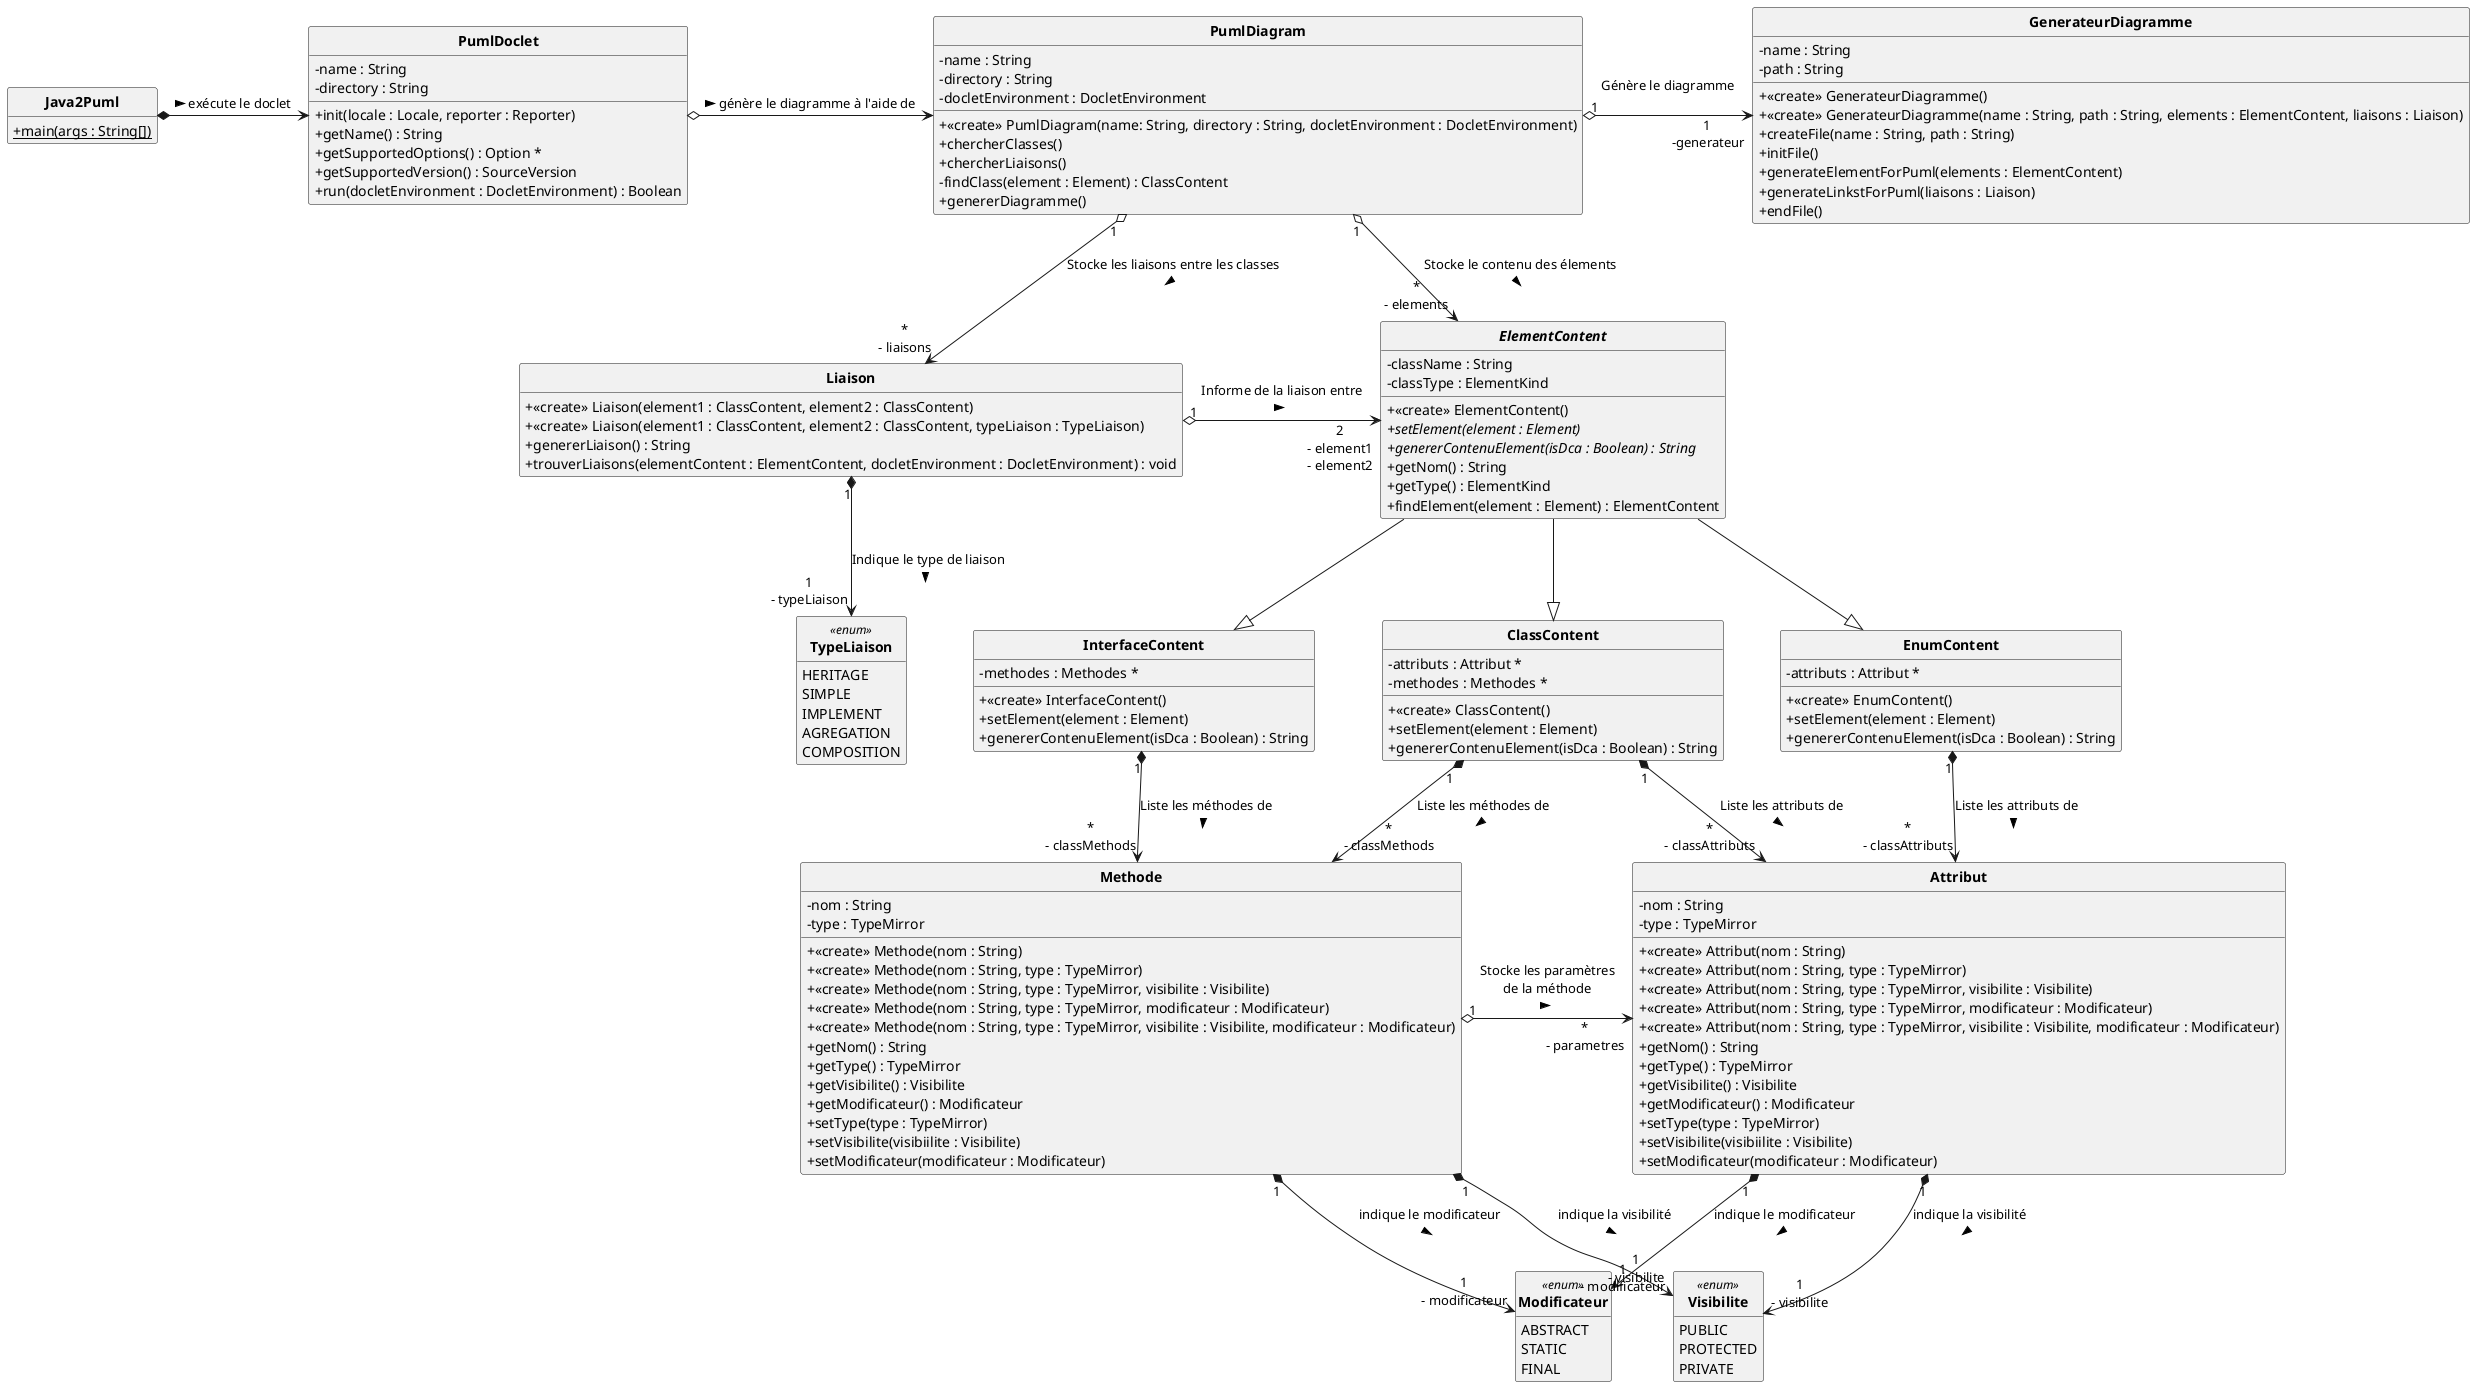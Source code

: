 @startuml
'https://plantuml.com/class-diagram

skinparam style strictuml
skinparam classAttributeIconSize 0
skinparam classFontStyle Bold

hide empty members

class Java2Puml{
    + main(args : String[]) {static}
}
class PumlDoclet{
    - name : String
    - directory : String
    + init(locale : Locale, reporter : Reporter)
    + getName() : String
    + getSupportedOptions() : Option *
    + getSupportedVersion() : SourceVersion
    + run(docletEnvironment : DocletEnvironment) : Boolean
}
class PumlDiagram{
    - name : String
    - directory : String
    - docletEnvironment : DocletEnvironment
    + <<create>> PumlDiagram(name: String, directory : String, docletEnvironment : DocletEnvironment)
    + chercherClasses()
    + chercherLiaisons()
    - findClass(element : Element) : ClassContent
    + genererDiagramme()
}
abstract class ElementContent{
    - className : String
    - classType : ElementKind
    + <<create>> ElementContent()
    + setElement(element : Element) {abstract}
    + genererContenuElement(isDca : Boolean) : String {abstract}
    + getNom() : String
    + getType() : ElementKind
    + findElement(element : Element) : ElementContent
}
class EnumContent{
    - attributs : Attribut *
    + <<create>> EnumContent()
    + setElement(element : Element)
    + genererContenuElement(isDca : Boolean) : String
}
class ClassContent{
    - attributs : Attribut *
    - methodes : Methodes *
    + <<create>> ClassContent()
    + setElement(element : Element)
    + genererContenuElement(isDca : Boolean) : String
}
class InterfaceContent{
    - methodes : Methodes *
    + <<create>> InterfaceContent()
    + setElement(element : Element)
    + genererContenuElement(isDca : Boolean) : String
}
class Attribut{
    - nom : String
    - type : TypeMirror
    + <<create>> Attribut(nom : String)
    + <<create>> Attribut(nom : String, type : TypeMirror)
    + <<create>> Attribut(nom : String, type : TypeMirror, visibilite : Visibilite)
    + <<create>> Attribut(nom : String, type : TypeMirror, modificateur : Modificateur)
    + <<create>> Attribut(nom : String, type : TypeMirror, visibilite : Visibilite, modificateur : Modificateur)
    + getNom() : String
    + getType() : TypeMirror
    + getVisibilite() : Visibilite
    + getModificateur() : Modificateur
    + setType(type : TypeMirror)
    + setVisibilite(visibiilite : Visibilite)
    + setModificateur(modificateur : Modificateur)
}
class Methode{
    - nom : String
        - type : TypeMirror
        + <<create>> Methode(nom : String)
        + <<create>> Methode(nom : String, type : TypeMirror)
        + <<create>> Methode(nom : String, type : TypeMirror, visibilite : Visibilite)
        + <<create>> Methode(nom : String, type : TypeMirror, modificateur : Modificateur)
        + <<create>> Methode(nom : String, type : TypeMirror, visibilite : Visibilite, modificateur : Modificateur)
        + getNom() : String
        + getType() : TypeMirror
        + getVisibilite() : Visibilite
        + getModificateur() : Modificateur
        + setType(type : TypeMirror)
        + setVisibilite(visibiilite : Visibilite)
        + setModificateur(modificateur : Modificateur)
}
enum Modificateur <<enum>>{
    ABSTRACT
    STATIC
    FINAL
}
class Liaison{
    + <<create>> Liaison(element1 : ClassContent, element2 : ClassContent)
    + <<create>> Liaison(element1 : ClassContent, element2 : ClassContent, typeLiaison : TypeLiaison)
    + genererLiaison() : String
    + trouverLiaisons(elementContent : ElementContent, docletEnvironment : DocletEnvironment) : void
}
enum TypeLiaison <<enum>>{
    HERITAGE
    SIMPLE
    IMPLEMENT
    AGREGATION
    COMPOSITION
}
enum Visibilite <<enum>>{
    PUBLIC
    PROTECTED
    PRIVATE
}
class GenerateurDiagramme{
    - name : String
    - path : String
    + <<create>> GenerateurDiagramme()
    + <<create>> GenerateurDiagramme(name : String, path : String, elements : ElementContent, liaisons : Liaison)
    + createFile(name : String, path : String)
    + initFile()
    + generateElementForPuml(elements : ElementContent)
    + generateLinkstForPuml(liaisons : Liaison)
    + endFile()
}

Java2Puml *-> PumlDoclet : > exécute le doclet
PumlDoclet o-> PumlDiagram : > génère le diagramme à l'aide de
PumlDiagram "1" o-> "1\n -generateur" GenerateurDiagramme : Génère le diagramme\n
PumlDiagram "1" o-> "*\n- elements" ElementContent : Stocke le contenu des élements\n >
PumlDiagram "1" o--> "*\n- liaisons" Liaison : Stocke les liaisons entre les classes\n >
ElementContent --|> ClassContent
ElementContent --|> EnumContent
ElementContent --|> InterfaceContent
ClassContent "1" *--> "*\n- classAttributs" Attribut : Liste les attributs de\n >
ClassContent "1" *--> "*\n- classMethods" Methode : Liste les méthodes de\n >
EnumContent "1" *--> "*\n- classAttributs" Attribut : Liste les attributs de\n >
InterfaceContent "1" *--> "*\n- classMethods" Methode : Liste les méthodes de\n >
Attribut "1" *--> "1\n- visibilite" Visibilite : indique la visibilité\n >
Methode "1" *--> "1\n- visibilite" Visibilite : indique la visibilité\n >
Attribut "1" *--> "1\n- modificateur" Modificateur : indique le modificateur\n >
Methode "1" *--> "1\n- modificateur" Modificateur : indique le modificateur\n >
Methode "1" o-> "*\n- parametres" Attribut : Stocke les paramètres\nde la méthode\n >
Liaison "1" o-> "2\n- element1\n- element2" ElementContent : Informe de la liaison entre\n >
Liaison "1" *--> "1\n- typeLiaison" TypeLiaison : Indique le type de liaison\n >

@enduml